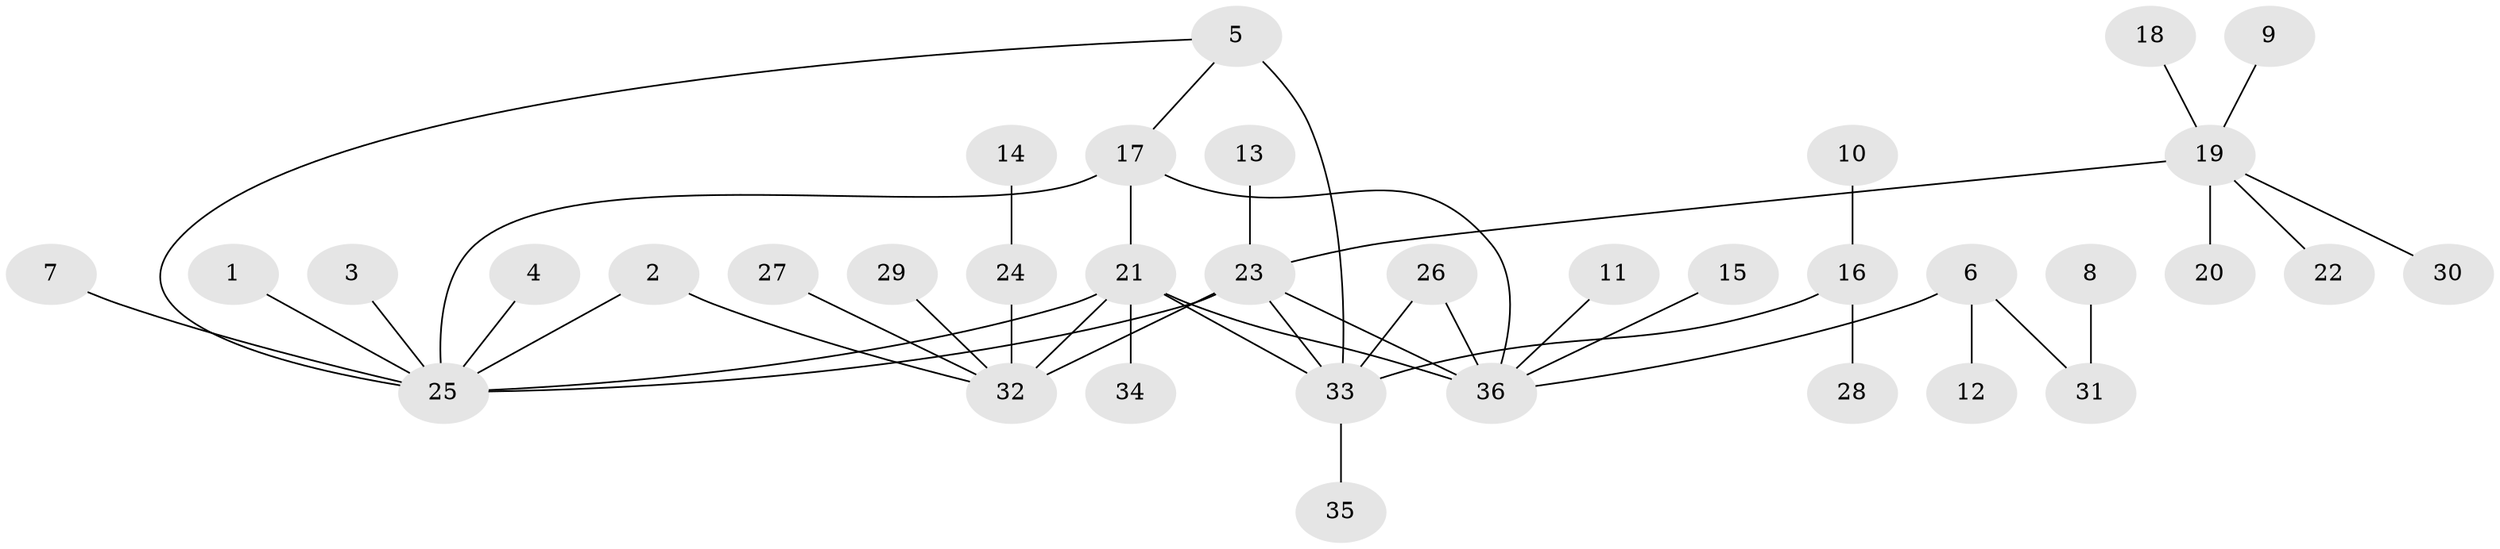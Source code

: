 // original degree distribution, {4: 0.09859154929577464, 5: 0.08450704225352113, 6: 0.014084507042253521, 3: 0.04225352112676056, 7: 0.04225352112676056, 11: 0.014084507042253521, 1: 0.5492957746478874, 2: 0.15492957746478872}
// Generated by graph-tools (version 1.1) at 2025/26/03/09/25 03:26:46]
// undirected, 36 vertices, 44 edges
graph export_dot {
graph [start="1"]
  node [color=gray90,style=filled];
  1;
  2;
  3;
  4;
  5;
  6;
  7;
  8;
  9;
  10;
  11;
  12;
  13;
  14;
  15;
  16;
  17;
  18;
  19;
  20;
  21;
  22;
  23;
  24;
  25;
  26;
  27;
  28;
  29;
  30;
  31;
  32;
  33;
  34;
  35;
  36;
  1 -- 25 [weight=1.0];
  2 -- 25 [weight=1.0];
  2 -- 32 [weight=1.0];
  3 -- 25 [weight=1.0];
  4 -- 25 [weight=1.0];
  5 -- 17 [weight=1.0];
  5 -- 25 [weight=1.0];
  5 -- 33 [weight=2.0];
  6 -- 12 [weight=1.0];
  6 -- 31 [weight=1.0];
  6 -- 36 [weight=1.0];
  7 -- 25 [weight=1.0];
  8 -- 31 [weight=1.0];
  9 -- 19 [weight=1.0];
  10 -- 16 [weight=1.0];
  11 -- 36 [weight=1.0];
  13 -- 23 [weight=1.0];
  14 -- 24 [weight=1.0];
  15 -- 36 [weight=1.0];
  16 -- 28 [weight=1.0];
  16 -- 33 [weight=1.0];
  17 -- 21 [weight=1.0];
  17 -- 25 [weight=1.0];
  17 -- 36 [weight=1.0];
  18 -- 19 [weight=1.0];
  19 -- 20 [weight=1.0];
  19 -- 22 [weight=1.0];
  19 -- 23 [weight=2.0];
  19 -- 30 [weight=1.0];
  21 -- 25 [weight=1.0];
  21 -- 32 [weight=2.0];
  21 -- 33 [weight=1.0];
  21 -- 34 [weight=1.0];
  21 -- 36 [weight=1.0];
  23 -- 25 [weight=1.0];
  23 -- 32 [weight=1.0];
  23 -- 33 [weight=1.0];
  23 -- 36 [weight=1.0];
  24 -- 32 [weight=1.0];
  26 -- 33 [weight=1.0];
  26 -- 36 [weight=2.0];
  27 -- 32 [weight=1.0];
  29 -- 32 [weight=1.0];
  33 -- 35 [weight=1.0];
}
